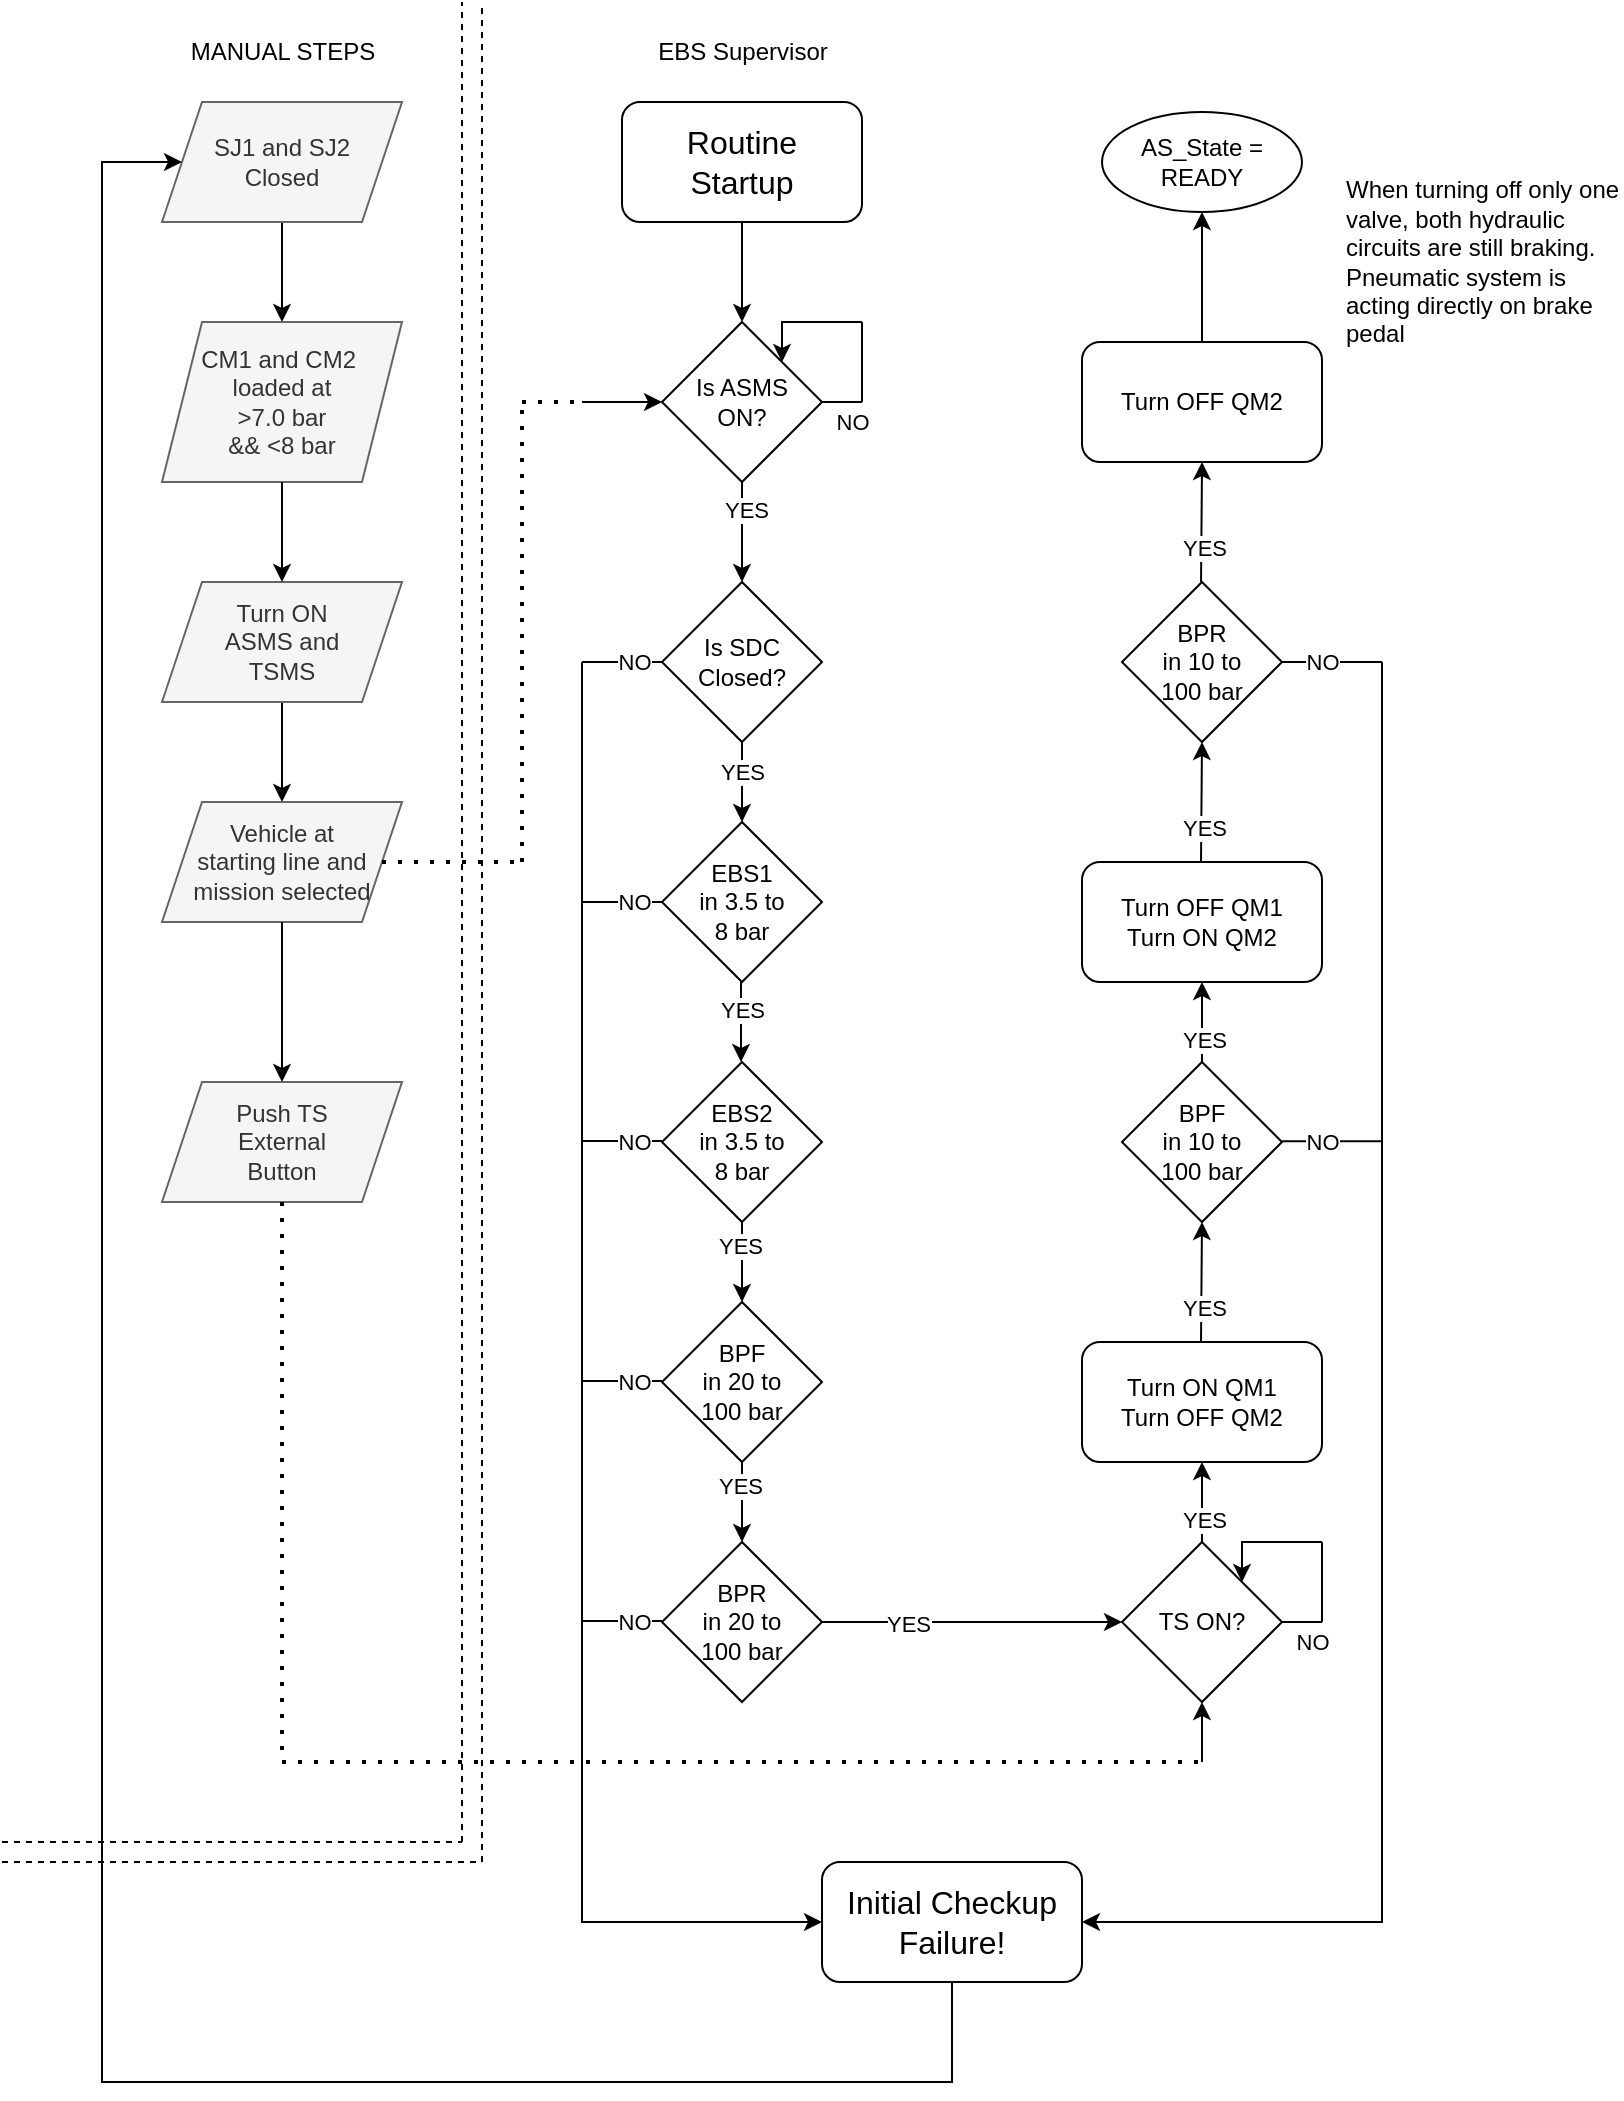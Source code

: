 <mxfile version="21.6.5" type="github">
  <diagram name="Pagina-1" id="ykQzYfRRdoIbYRLLsPhe">
    <mxGraphModel dx="1521" dy="768" grid="1" gridSize="10" guides="1" tooltips="1" connect="1" arrows="1" fold="1" page="1" pageScale="1" pageWidth="827" pageHeight="1169" math="0" shadow="0">
      <root>
        <mxCell id="0" />
        <mxCell id="1" parent="0" />
        <mxCell id="q1HIpzm29ED6KKzPrwwR-1" value="" style="edgeStyle=orthogonalEdgeStyle;rounded=0;orthogonalLoop=1;jettySize=auto;html=1;" edge="1" parent="1" source="q1HIpzm29ED6KKzPrwwR-2" target="q1HIpzm29ED6KKzPrwwR-5">
          <mxGeometry relative="1" as="geometry" />
        </mxCell>
        <mxCell id="q1HIpzm29ED6KKzPrwwR-2" value="SJ1 and SJ2&lt;br&gt;Closed" style="shape=parallelogram;perimeter=parallelogramPerimeter;whiteSpace=wrap;html=1;fixedSize=1;fillColor=#f5f5f5;fontColor=#333333;strokeColor=#666666;" vertex="1" parent="1">
          <mxGeometry x="80" y="50" width="120" height="60" as="geometry" />
        </mxCell>
        <mxCell id="q1HIpzm29ED6KKzPrwwR-3" value="" style="edgeStyle=orthogonalEdgeStyle;rounded=0;orthogonalLoop=1;jettySize=auto;html=1;" edge="1" parent="1" source="q1HIpzm29ED6KKzPrwwR-4" target="q1HIpzm29ED6KKzPrwwR-6">
          <mxGeometry relative="1" as="geometry" />
        </mxCell>
        <mxCell id="q1HIpzm29ED6KKzPrwwR-4" value="Turn ON&lt;br&gt;ASMS and&lt;br&gt;TSMS" style="shape=parallelogram;perimeter=parallelogramPerimeter;whiteSpace=wrap;html=1;fixedSize=1;fillColor=#f5f5f5;fontColor=#333333;strokeColor=#666666;" vertex="1" parent="1">
          <mxGeometry x="80" y="290" width="120" height="60" as="geometry" />
        </mxCell>
        <mxCell id="q1HIpzm29ED6KKzPrwwR-5" value="CM1 and CM2&amp;nbsp;&lt;br&gt;loaded at&lt;br&gt;&amp;gt;7.0 bar&lt;br&gt;&amp;amp;&amp;amp; &amp;lt;8 bar" style="shape=parallelogram;perimeter=parallelogramPerimeter;whiteSpace=wrap;html=1;fixedSize=1;fillColor=#f5f5f5;fontColor=#333333;strokeColor=#666666;" vertex="1" parent="1">
          <mxGeometry x="80" y="160" width="120" height="80" as="geometry" />
        </mxCell>
        <mxCell id="q1HIpzm29ED6KKzPrwwR-6" value="Vehicle at&lt;br style=&quot;border-color: var(--border-color);&quot;&gt;starting line and&lt;br style=&quot;border-color: var(--border-color);&quot;&gt;mission selected" style="shape=parallelogram;perimeter=parallelogramPerimeter;whiteSpace=wrap;html=1;fixedSize=1;fillColor=#f5f5f5;fontColor=#333333;strokeColor=#666666;" vertex="1" parent="1">
          <mxGeometry x="80" y="400" width="120" height="60" as="geometry" />
        </mxCell>
        <mxCell id="q1HIpzm29ED6KKzPrwwR-7" value="" style="endArrow=none;dashed=1;html=1;rounded=0;" edge="1" parent="1">
          <mxGeometry width="50" height="50" relative="1" as="geometry">
            <mxPoint x="240" y="930" as="sourcePoint" />
            <mxPoint x="240" as="targetPoint" />
          </mxGeometry>
        </mxCell>
        <mxCell id="q1HIpzm29ED6KKzPrwwR-8" value="MANUAL STEPS" style="text;html=1;align=center;verticalAlign=middle;resizable=0;points=[];autosize=1;strokeColor=none;fillColor=none;" vertex="1" parent="1">
          <mxGeometry x="80" y="10" width="120" height="30" as="geometry" />
        </mxCell>
        <mxCell id="q1HIpzm29ED6KKzPrwwR-9" value="" style="endArrow=none;dashed=1;html=1;rounded=0;" edge="1" parent="1">
          <mxGeometry width="50" height="50" relative="1" as="geometry">
            <mxPoint x="230" y="920" as="sourcePoint" />
            <mxPoint x="230" as="targetPoint" />
          </mxGeometry>
        </mxCell>
        <mxCell id="q1HIpzm29ED6KKzPrwwR-10" value="" style="endArrow=classic;html=1;rounded=0;exitX=0.5;exitY=1;exitDx=0;exitDy=0;entryX=0.5;entryY=0;entryDx=0;entryDy=0;" edge="1" parent="1" source="q1HIpzm29ED6KKzPrwwR-5" target="q1HIpzm29ED6KKzPrwwR-4">
          <mxGeometry width="50" height="50" relative="1" as="geometry">
            <mxPoint x="230" y="300" as="sourcePoint" />
            <mxPoint x="280" y="250" as="targetPoint" />
          </mxGeometry>
        </mxCell>
        <mxCell id="q1HIpzm29ED6KKzPrwwR-11" value="EBS Supervisor" style="text;html=1;align=center;verticalAlign=middle;resizable=0;points=[];autosize=1;strokeColor=none;fillColor=none;" vertex="1" parent="1">
          <mxGeometry x="315" y="10" width="110" height="30" as="geometry" />
        </mxCell>
        <mxCell id="q1HIpzm29ED6KKzPrwwR-12" value="&lt;font style=&quot;font-size: 16px;&quot;&gt;Routine&lt;br&gt;Startup&lt;/font&gt;" style="rounded=1;whiteSpace=wrap;html=1;" vertex="1" parent="1">
          <mxGeometry x="310" y="50" width="120" height="60" as="geometry" />
        </mxCell>
        <mxCell id="q1HIpzm29ED6KKzPrwwR-13" value="Is ASMS&lt;br&gt;ON?" style="rhombus;whiteSpace=wrap;html=1;" vertex="1" parent="1">
          <mxGeometry x="330" y="160" width="80" height="80" as="geometry" />
        </mxCell>
        <mxCell id="q1HIpzm29ED6KKzPrwwR-14" value="" style="endArrow=classic;html=1;rounded=0;entryX=1;entryY=0;entryDx=0;entryDy=0;" edge="1" parent="1" target="q1HIpzm29ED6KKzPrwwR-13">
          <mxGeometry width="50" height="50" relative="1" as="geometry">
            <mxPoint x="430" y="160" as="sourcePoint" />
            <mxPoint x="270" y="290" as="targetPoint" />
            <Array as="points">
              <mxPoint x="390" y="160" />
            </Array>
          </mxGeometry>
        </mxCell>
        <mxCell id="q1HIpzm29ED6KKzPrwwR-15" value="" style="endArrow=none;html=1;rounded=0;entryX=1;entryY=0.5;entryDx=0;entryDy=0;" edge="1" parent="1" target="q1HIpzm29ED6KKzPrwwR-13">
          <mxGeometry width="50" height="50" relative="1" as="geometry">
            <mxPoint x="430" y="200" as="sourcePoint" />
            <mxPoint x="270" y="290" as="targetPoint" />
          </mxGeometry>
        </mxCell>
        <mxCell id="q1HIpzm29ED6KKzPrwwR-17" value="&lt;font style=&quot;font-size: 11px;&quot;&gt;NO&lt;/font&gt;" style="edgeLabel;html=1;align=center;verticalAlign=middle;resizable=0;points=[];" vertex="1" connectable="0" parent="q1HIpzm29ED6KKzPrwwR-15">
          <mxGeometry x="-0.112" y="4" relative="1" as="geometry">
            <mxPoint x="4" y="6" as="offset" />
          </mxGeometry>
        </mxCell>
        <mxCell id="q1HIpzm29ED6KKzPrwwR-16" value="" style="endArrow=none;html=1;rounded=0;" edge="1" parent="1">
          <mxGeometry width="50" height="50" relative="1" as="geometry">
            <mxPoint x="430" y="200" as="sourcePoint" />
            <mxPoint x="430" y="160" as="targetPoint" />
          </mxGeometry>
        </mxCell>
        <mxCell id="q1HIpzm29ED6KKzPrwwR-18" value="" style="endArrow=classic;html=1;rounded=0;exitX=0.5;exitY=1;exitDx=0;exitDy=0;entryX=0.5;entryY=0;entryDx=0;entryDy=0;" edge="1" parent="1" source="q1HIpzm29ED6KKzPrwwR-12" target="q1HIpzm29ED6KKzPrwwR-13">
          <mxGeometry width="50" height="50" relative="1" as="geometry">
            <mxPoint x="220" y="340" as="sourcePoint" />
            <mxPoint x="270" y="290" as="targetPoint" />
          </mxGeometry>
        </mxCell>
        <mxCell id="q1HIpzm29ED6KKzPrwwR-20" value="" style="endArrow=classic;html=1;rounded=0;entryX=0.5;entryY=0;entryDx=0;entryDy=0;exitX=0.5;exitY=1;exitDx=0;exitDy=0;" edge="1" parent="1" source="q1HIpzm29ED6KKzPrwwR-13">
          <mxGeometry width="50" height="50" relative="1" as="geometry">
            <mxPoint x="220" y="340" as="sourcePoint" />
            <mxPoint x="370" y="290" as="targetPoint" />
          </mxGeometry>
        </mxCell>
        <mxCell id="q1HIpzm29ED6KKzPrwwR-26" value="YES" style="edgeLabel;html=1;align=center;verticalAlign=middle;resizable=0;points=[];" vertex="1" connectable="0" parent="q1HIpzm29ED6KKzPrwwR-20">
          <mxGeometry x="-0.449" y="2" relative="1" as="geometry">
            <mxPoint as="offset" />
          </mxGeometry>
        </mxCell>
        <mxCell id="q1HIpzm29ED6KKzPrwwR-21" value="Is SDC Closed?" style="rhombus;whiteSpace=wrap;html=1;" vertex="1" parent="1">
          <mxGeometry x="330" y="290" width="80" height="80" as="geometry" />
        </mxCell>
        <mxCell id="q1HIpzm29ED6KKzPrwwR-28" value="" style="endArrow=none;dashed=1;html=1;dashPattern=1 3;strokeWidth=2;rounded=0;exitX=1;exitY=0.5;exitDx=0;exitDy=0;" edge="1" parent="1" source="q1HIpzm29ED6KKzPrwwR-6">
          <mxGeometry width="50" height="50" relative="1" as="geometry">
            <mxPoint x="170" y="340" as="sourcePoint" />
            <mxPoint x="260" y="430" as="targetPoint" />
          </mxGeometry>
        </mxCell>
        <mxCell id="q1HIpzm29ED6KKzPrwwR-29" value="" style="endArrow=none;dashed=1;html=1;dashPattern=1 3;strokeWidth=2;rounded=0;" edge="1" parent="1">
          <mxGeometry width="50" height="50" relative="1" as="geometry">
            <mxPoint x="260" y="430" as="sourcePoint" />
            <mxPoint x="260" y="200" as="targetPoint" />
          </mxGeometry>
        </mxCell>
        <mxCell id="q1HIpzm29ED6KKzPrwwR-30" value="" style="endArrow=classic;html=1;rounded=0;entryX=0;entryY=0.5;entryDx=0;entryDy=0;" edge="1" parent="1" target="q1HIpzm29ED6KKzPrwwR-13">
          <mxGeometry width="50" height="50" relative="1" as="geometry">
            <mxPoint x="290" y="200" as="sourcePoint" />
            <mxPoint x="270" y="290" as="targetPoint" />
          </mxGeometry>
        </mxCell>
        <mxCell id="q1HIpzm29ED6KKzPrwwR-32" value="" style="endArrow=none;dashed=1;html=1;dashPattern=1 3;strokeWidth=2;rounded=0;" edge="1" parent="1">
          <mxGeometry width="50" height="50" relative="1" as="geometry">
            <mxPoint x="260" y="200" as="sourcePoint" />
            <mxPoint x="290" y="200" as="targetPoint" />
          </mxGeometry>
        </mxCell>
        <mxCell id="q1HIpzm29ED6KKzPrwwR-33" value="EBS1&lt;br&gt;in 3.5 to&lt;br&gt;8 bar" style="rhombus;whiteSpace=wrap;html=1;" vertex="1" parent="1">
          <mxGeometry x="330" y="410" width="80" height="80" as="geometry" />
        </mxCell>
        <mxCell id="q1HIpzm29ED6KKzPrwwR-34" value="" style="endArrow=classic;html=1;rounded=0;entryX=0.5;entryY=0;entryDx=0;entryDy=0;exitX=0.5;exitY=1;exitDx=0;exitDy=0;" edge="1" parent="1" source="q1HIpzm29ED6KKzPrwwR-21" target="q1HIpzm29ED6KKzPrwwR-33">
          <mxGeometry width="50" height="50" relative="1" as="geometry">
            <mxPoint x="240" y="480" as="sourcePoint" />
            <mxPoint x="290" y="430" as="targetPoint" />
          </mxGeometry>
        </mxCell>
        <mxCell id="q1HIpzm29ED6KKzPrwwR-42" value="YES" style="edgeLabel;html=1;align=center;verticalAlign=middle;resizable=0;points=[];" vertex="1" connectable="0" parent="q1HIpzm29ED6KKzPrwwR-34">
          <mxGeometry x="-0.272" relative="1" as="geometry">
            <mxPoint as="offset" />
          </mxGeometry>
        </mxCell>
        <mxCell id="q1HIpzm29ED6KKzPrwwR-35" value="EBS2&lt;br&gt;in 3.5 to&lt;br&gt;8 bar" style="rhombus;whiteSpace=wrap;html=1;" vertex="1" parent="1">
          <mxGeometry x="330" y="530" width="80" height="80" as="geometry" />
        </mxCell>
        <mxCell id="q1HIpzm29ED6KKzPrwwR-36" value="BPR&lt;br&gt;in 20 to&lt;br&gt;100 bar" style="rhombus;whiteSpace=wrap;html=1;" vertex="1" parent="1">
          <mxGeometry x="330" y="770" width="80" height="80" as="geometry" />
        </mxCell>
        <mxCell id="q1HIpzm29ED6KKzPrwwR-37" value="BPF&lt;br&gt;in 20 to&lt;br&gt;100 bar" style="rhombus;whiteSpace=wrap;html=1;" vertex="1" parent="1">
          <mxGeometry x="330" y="650" width="80" height="80" as="geometry" />
        </mxCell>
        <mxCell id="q1HIpzm29ED6KKzPrwwR-38" value="AS_State = READY" style="ellipse;whiteSpace=wrap;html=1;" vertex="1" parent="1">
          <mxGeometry x="550" y="55" width="100" height="50" as="geometry" />
        </mxCell>
        <mxCell id="q1HIpzm29ED6KKzPrwwR-39" value="" style="endArrow=classic;html=1;rounded=0;entryX=0.5;entryY=0;entryDx=0;entryDy=0;exitX=0.5;exitY=1;exitDx=0;exitDy=0;" edge="1" parent="1">
          <mxGeometry width="50" height="50" relative="1" as="geometry">
            <mxPoint x="369.5" y="490" as="sourcePoint" />
            <mxPoint x="369.5" y="530" as="targetPoint" />
          </mxGeometry>
        </mxCell>
        <mxCell id="q1HIpzm29ED6KKzPrwwR-43" value="YES" style="edgeLabel;html=1;align=center;verticalAlign=middle;resizable=0;points=[];" vertex="1" connectable="0" parent="q1HIpzm29ED6KKzPrwwR-39">
          <mxGeometry x="-0.322" relative="1" as="geometry">
            <mxPoint as="offset" />
          </mxGeometry>
        </mxCell>
        <mxCell id="q1HIpzm29ED6KKzPrwwR-41" value="" style="endArrow=classic;html=1;rounded=0;exitX=0.5;exitY=1;exitDx=0;exitDy=0;entryX=0.5;entryY=0;entryDx=0;entryDy=0;" edge="1" parent="1" source="q1HIpzm29ED6KKzPrwwR-35" target="q1HIpzm29ED6KKzPrwwR-37">
          <mxGeometry width="50" height="50" relative="1" as="geometry">
            <mxPoint x="470" y="320" as="sourcePoint" />
            <mxPoint x="530" y="700" as="targetPoint" />
          </mxGeometry>
        </mxCell>
        <mxCell id="q1HIpzm29ED6KKzPrwwR-45" value="YES" style="edgeLabel;html=1;align=center;verticalAlign=middle;resizable=0;points=[];" vertex="1" connectable="0" parent="q1HIpzm29ED6KKzPrwwR-41">
          <mxGeometry x="-0.428" y="-1" relative="1" as="geometry">
            <mxPoint as="offset" />
          </mxGeometry>
        </mxCell>
        <mxCell id="q1HIpzm29ED6KKzPrwwR-46" value="Push TS&lt;br&gt;External&lt;br&gt;Button" style="shape=parallelogram;perimeter=parallelogramPerimeter;whiteSpace=wrap;html=1;fixedSize=1;fillColor=#f5f5f5;fontColor=#333333;strokeColor=#666666;" vertex="1" parent="1">
          <mxGeometry x="80" y="540" width="120" height="60" as="geometry" />
        </mxCell>
        <mxCell id="q1HIpzm29ED6KKzPrwwR-47" value="TS ON?" style="rhombus;whiteSpace=wrap;html=1;" vertex="1" parent="1">
          <mxGeometry x="560" y="770" width="80" height="80" as="geometry" />
        </mxCell>
        <mxCell id="q1HIpzm29ED6KKzPrwwR-48" value="" style="endArrow=classic;html=1;rounded=0;exitX=0.5;exitY=1;exitDx=0;exitDy=0;entryX=0.5;entryY=0;entryDx=0;entryDy=0;" edge="1" parent="1" source="q1HIpzm29ED6KKzPrwwR-37" target="q1HIpzm29ED6KKzPrwwR-36">
          <mxGeometry width="50" height="50" relative="1" as="geometry">
            <mxPoint x="599.5" y="410" as="sourcePoint" />
            <mxPoint x="599.5" y="370" as="targetPoint" />
          </mxGeometry>
        </mxCell>
        <mxCell id="q1HIpzm29ED6KKzPrwwR-49" value="YES" style="edgeLabel;html=1;align=center;verticalAlign=middle;resizable=0;points=[];" vertex="1" connectable="0" parent="q1HIpzm29ED6KKzPrwwR-48">
          <mxGeometry x="-0.428" y="-1" relative="1" as="geometry">
            <mxPoint as="offset" />
          </mxGeometry>
        </mxCell>
        <mxCell id="q1HIpzm29ED6KKzPrwwR-50" value="" style="endArrow=classic;html=1;rounded=0;entryX=1;entryY=0;entryDx=0;entryDy=0;" edge="1" parent="1">
          <mxGeometry width="50" height="50" relative="1" as="geometry">
            <mxPoint x="660" y="770" as="sourcePoint" />
            <mxPoint x="620" y="790" as="targetPoint" />
            <Array as="points">
              <mxPoint x="620" y="770" />
            </Array>
          </mxGeometry>
        </mxCell>
        <mxCell id="q1HIpzm29ED6KKzPrwwR-51" value="" style="endArrow=none;html=1;rounded=0;entryX=1;entryY=0.5;entryDx=0;entryDy=0;" edge="1" parent="1">
          <mxGeometry width="50" height="50" relative="1" as="geometry">
            <mxPoint x="660" y="810" as="sourcePoint" />
            <mxPoint x="640" y="810" as="targetPoint" />
          </mxGeometry>
        </mxCell>
        <mxCell id="q1HIpzm29ED6KKzPrwwR-52" value="&lt;font style=&quot;font-size: 11px;&quot;&gt;NO&lt;/font&gt;" style="edgeLabel;html=1;align=center;verticalAlign=middle;resizable=0;points=[];" vertex="1" connectable="0" parent="q1HIpzm29ED6KKzPrwwR-51">
          <mxGeometry x="-0.112" y="4" relative="1" as="geometry">
            <mxPoint x="4" y="6" as="offset" />
          </mxGeometry>
        </mxCell>
        <mxCell id="q1HIpzm29ED6KKzPrwwR-53" value="" style="endArrow=none;html=1;rounded=0;" edge="1" parent="1">
          <mxGeometry width="50" height="50" relative="1" as="geometry">
            <mxPoint x="660" y="810" as="sourcePoint" />
            <mxPoint x="660" y="770" as="targetPoint" />
          </mxGeometry>
        </mxCell>
        <mxCell id="q1HIpzm29ED6KKzPrwwR-54" value="" style="endArrow=classic;html=1;rounded=0;exitX=0.5;exitY=1;exitDx=0;exitDy=0;entryX=0.5;entryY=0;entryDx=0;entryDy=0;" edge="1" parent="1" source="q1HIpzm29ED6KKzPrwwR-6" target="q1HIpzm29ED6KKzPrwwR-46">
          <mxGeometry width="50" height="50" relative="1" as="geometry">
            <mxPoint x="180" y="490" as="sourcePoint" />
            <mxPoint x="230" y="440" as="targetPoint" />
          </mxGeometry>
        </mxCell>
        <mxCell id="q1HIpzm29ED6KKzPrwwR-55" value="" style="endArrow=none;dashed=1;html=1;dashPattern=1 3;strokeWidth=2;rounded=0;exitX=0.5;exitY=1;exitDx=0;exitDy=0;" edge="1" parent="1" source="q1HIpzm29ED6KKzPrwwR-46">
          <mxGeometry width="50" height="50" relative="1" as="geometry">
            <mxPoint x="180" y="490" as="sourcePoint" />
            <mxPoint x="140" y="880" as="targetPoint" />
          </mxGeometry>
        </mxCell>
        <mxCell id="q1HIpzm29ED6KKzPrwwR-58" value="" style="endArrow=none;dashed=1;html=1;dashPattern=1 3;strokeWidth=2;rounded=0;" edge="1" parent="1">
          <mxGeometry width="50" height="50" relative="1" as="geometry">
            <mxPoint x="140" y="880" as="sourcePoint" />
            <mxPoint x="600" y="880" as="targetPoint" />
          </mxGeometry>
        </mxCell>
        <mxCell id="q1HIpzm29ED6KKzPrwwR-59" value="" style="endArrow=classic;html=1;rounded=0;entryX=0.5;entryY=1;entryDx=0;entryDy=0;" edge="1" parent="1" target="q1HIpzm29ED6KKzPrwwR-47">
          <mxGeometry width="50" height="50" relative="1" as="geometry">
            <mxPoint x="600" y="880" as="sourcePoint" />
            <mxPoint x="299" y="1040" as="targetPoint" />
            <Array as="points" />
          </mxGeometry>
        </mxCell>
        <mxCell id="q1HIpzm29ED6KKzPrwwR-60" value="" style="endArrow=none;dashed=1;html=1;rounded=0;" edge="1" parent="1">
          <mxGeometry width="50" height="50" relative="1" as="geometry">
            <mxPoint y="920" as="sourcePoint" />
            <mxPoint x="230" y="920" as="targetPoint" />
          </mxGeometry>
        </mxCell>
        <mxCell id="q1HIpzm29ED6KKzPrwwR-61" value="" style="endArrow=none;dashed=1;html=1;rounded=0;" edge="1" parent="1">
          <mxGeometry width="50" height="50" relative="1" as="geometry">
            <mxPoint y="930" as="sourcePoint" />
            <mxPoint x="240" y="930" as="targetPoint" />
          </mxGeometry>
        </mxCell>
        <mxCell id="q1HIpzm29ED6KKzPrwwR-62" value="" style="endArrow=classic;html=1;rounded=0;exitX=1;exitY=0.5;exitDx=0;exitDy=0;entryX=0;entryY=0.5;entryDx=0;entryDy=0;" edge="1" parent="1" source="q1HIpzm29ED6KKzPrwwR-36" target="q1HIpzm29ED6KKzPrwwR-47">
          <mxGeometry width="50" height="50" relative="1" as="geometry">
            <mxPoint x="370" y="850" as="sourcePoint" />
            <mxPoint x="370" y="890" as="targetPoint" />
          </mxGeometry>
        </mxCell>
        <mxCell id="q1HIpzm29ED6KKzPrwwR-63" value="YES" style="edgeLabel;html=1;align=center;verticalAlign=middle;resizable=0;points=[];" vertex="1" connectable="0" parent="q1HIpzm29ED6KKzPrwwR-62">
          <mxGeometry x="-0.428" y="-1" relative="1" as="geometry">
            <mxPoint as="offset" />
          </mxGeometry>
        </mxCell>
        <mxCell id="q1HIpzm29ED6KKzPrwwR-64" value="" style="endArrow=classic;html=1;rounded=0;exitX=0.5;exitY=0;exitDx=0;exitDy=0;" edge="1" parent="1" source="q1HIpzm29ED6KKzPrwwR-47">
          <mxGeometry width="50" height="50" relative="1" as="geometry">
            <mxPoint x="380" y="740" as="sourcePoint" />
            <mxPoint x="600" y="730" as="targetPoint" />
          </mxGeometry>
        </mxCell>
        <mxCell id="q1HIpzm29ED6KKzPrwwR-65" value="YES" style="edgeLabel;html=1;align=center;verticalAlign=middle;resizable=0;points=[];" vertex="1" connectable="0" parent="q1HIpzm29ED6KKzPrwwR-64">
          <mxGeometry x="-0.428" y="-1" relative="1" as="geometry">
            <mxPoint as="offset" />
          </mxGeometry>
        </mxCell>
        <mxCell id="q1HIpzm29ED6KKzPrwwR-67" value="&lt;font style=&quot;font-size: 12px;&quot;&gt;Turn ON QM1&lt;br&gt;Turn OFF QM2&lt;/font&gt;" style="rounded=1;whiteSpace=wrap;html=1;" vertex="1" parent="1">
          <mxGeometry x="540" y="670" width="120" height="60" as="geometry" />
        </mxCell>
        <mxCell id="q1HIpzm29ED6KKzPrwwR-68" value="BPF&lt;br&gt;in 10 to&lt;br&gt;100 bar" style="rhombus;whiteSpace=wrap;html=1;" vertex="1" parent="1">
          <mxGeometry x="560" y="530" width="80" height="80" as="geometry" />
        </mxCell>
        <mxCell id="q1HIpzm29ED6KKzPrwwR-69" value="" style="endArrow=classic;html=1;rounded=0;exitX=0.5;exitY=0;exitDx=0;exitDy=0;entryX=0.5;entryY=1;entryDx=0;entryDy=0;" edge="1" parent="1" target="q1HIpzm29ED6KKzPrwwR-68">
          <mxGeometry width="50" height="50" relative="1" as="geometry">
            <mxPoint x="599.5" y="670" as="sourcePoint" />
            <mxPoint x="599.5" y="630" as="targetPoint" />
          </mxGeometry>
        </mxCell>
        <mxCell id="q1HIpzm29ED6KKzPrwwR-70" value="YES" style="edgeLabel;html=1;align=center;verticalAlign=middle;resizable=0;points=[];" vertex="1" connectable="0" parent="q1HIpzm29ED6KKzPrwwR-69">
          <mxGeometry x="-0.428" y="-1" relative="1" as="geometry">
            <mxPoint as="offset" />
          </mxGeometry>
        </mxCell>
        <mxCell id="q1HIpzm29ED6KKzPrwwR-71" value="" style="endArrow=classic;html=1;rounded=0;exitX=0.5;exitY=0;exitDx=0;exitDy=0;" edge="1" parent="1">
          <mxGeometry width="50" height="50" relative="1" as="geometry">
            <mxPoint x="600" y="530" as="sourcePoint" />
            <mxPoint x="600" y="490" as="targetPoint" />
          </mxGeometry>
        </mxCell>
        <mxCell id="q1HIpzm29ED6KKzPrwwR-72" value="YES" style="edgeLabel;html=1;align=center;verticalAlign=middle;resizable=0;points=[];" vertex="1" connectable="0" parent="q1HIpzm29ED6KKzPrwwR-71">
          <mxGeometry x="-0.428" y="-1" relative="1" as="geometry">
            <mxPoint as="offset" />
          </mxGeometry>
        </mxCell>
        <mxCell id="q1HIpzm29ED6KKzPrwwR-73" value="&lt;font style=&quot;font-size: 12px;&quot;&gt;Turn OFF QM1&lt;br&gt;Turn ON QM2&lt;/font&gt;" style="rounded=1;whiteSpace=wrap;html=1;" vertex="1" parent="1">
          <mxGeometry x="540" y="430" width="120" height="60" as="geometry" />
        </mxCell>
        <mxCell id="q1HIpzm29ED6KKzPrwwR-74" value="BPR&lt;br&gt;in 10 to&lt;br&gt;100 bar" style="rhombus;whiteSpace=wrap;html=1;" vertex="1" parent="1">
          <mxGeometry x="560" y="290" width="80" height="80" as="geometry" />
        </mxCell>
        <mxCell id="q1HIpzm29ED6KKzPrwwR-75" value="" style="endArrow=classic;html=1;rounded=0;exitX=0.5;exitY=0;exitDx=0;exitDy=0;entryX=0.5;entryY=1;entryDx=0;entryDy=0;" edge="1" parent="1" target="q1HIpzm29ED6KKzPrwwR-74">
          <mxGeometry width="50" height="50" relative="1" as="geometry">
            <mxPoint x="599.5" y="430" as="sourcePoint" />
            <mxPoint x="599.5" y="390" as="targetPoint" />
          </mxGeometry>
        </mxCell>
        <mxCell id="q1HIpzm29ED6KKzPrwwR-76" value="YES" style="edgeLabel;html=1;align=center;verticalAlign=middle;resizable=0;points=[];" vertex="1" connectable="0" parent="q1HIpzm29ED6KKzPrwwR-75">
          <mxGeometry x="-0.428" y="-1" relative="1" as="geometry">
            <mxPoint as="offset" />
          </mxGeometry>
        </mxCell>
        <mxCell id="q1HIpzm29ED6KKzPrwwR-77" value="&lt;font style=&quot;font-size: 12px;&quot;&gt;Turn OFF QM2&lt;br&gt;&lt;/font&gt;" style="rounded=1;whiteSpace=wrap;html=1;" vertex="1" parent="1">
          <mxGeometry x="540" y="170" width="120" height="60" as="geometry" />
        </mxCell>
        <mxCell id="q1HIpzm29ED6KKzPrwwR-78" value="" style="endArrow=classic;html=1;rounded=0;exitX=0.5;exitY=0;exitDx=0;exitDy=0;entryX=0.5;entryY=1;entryDx=0;entryDy=0;" edge="1" parent="1">
          <mxGeometry width="50" height="50" relative="1" as="geometry">
            <mxPoint x="599.52" y="290" as="sourcePoint" />
            <mxPoint x="600.02" y="230" as="targetPoint" />
          </mxGeometry>
        </mxCell>
        <mxCell id="q1HIpzm29ED6KKzPrwwR-79" value="YES" style="edgeLabel;html=1;align=center;verticalAlign=middle;resizable=0;points=[];" vertex="1" connectable="0" parent="q1HIpzm29ED6KKzPrwwR-78">
          <mxGeometry x="-0.428" y="-1" relative="1" as="geometry">
            <mxPoint as="offset" />
          </mxGeometry>
        </mxCell>
        <mxCell id="q1HIpzm29ED6KKzPrwwR-80" value="" style="endArrow=classic;html=1;rounded=0;entryX=0.5;entryY=1;entryDx=0;entryDy=0;exitX=0.5;exitY=0;exitDx=0;exitDy=0;" edge="1" parent="1" source="q1HIpzm29ED6KKzPrwwR-77" target="q1HIpzm29ED6KKzPrwwR-38">
          <mxGeometry width="50" height="50" relative="1" as="geometry">
            <mxPoint x="500" y="360" as="sourcePoint" />
            <mxPoint x="550" y="310" as="targetPoint" />
          </mxGeometry>
        </mxCell>
        <mxCell id="q1HIpzm29ED6KKzPrwwR-81" value="&lt;div style=&quot;&quot;&gt;&lt;span style=&quot;background-color: initial;&quot;&gt;When turning off only one valve, both hydraulic circuits are still braking.&lt;/span&gt;&lt;/div&gt;&lt;div style=&quot;&quot;&gt;&lt;span style=&quot;background-color: initial;&quot;&gt;Pneumatic system is acting directly on brake pedal&lt;/span&gt;&lt;/div&gt;" style="text;html=1;strokeColor=none;fillColor=none;align=left;verticalAlign=middle;whiteSpace=wrap;rounded=0;" vertex="1" parent="1">
          <mxGeometry x="670" y="80" width="140" height="100" as="geometry" />
        </mxCell>
        <mxCell id="q1HIpzm29ED6KKzPrwwR-82" value="" style="endArrow=none;html=1;rounded=0;entryX=0;entryY=0.5;entryDx=0;entryDy=0;" edge="1" parent="1" target="q1HIpzm29ED6KKzPrwwR-21">
          <mxGeometry width="50" height="50" relative="1" as="geometry">
            <mxPoint x="290" y="330" as="sourcePoint" />
            <mxPoint x="660" y="480" as="targetPoint" />
          </mxGeometry>
        </mxCell>
        <mxCell id="q1HIpzm29ED6KKzPrwwR-96" value="NO" style="edgeLabel;html=1;align=center;verticalAlign=middle;resizable=0;points=[];" vertex="1" connectable="0" parent="q1HIpzm29ED6KKzPrwwR-82">
          <mxGeometry x="0.128" y="-5" relative="1" as="geometry">
            <mxPoint x="3" y="-5" as="offset" />
          </mxGeometry>
        </mxCell>
        <mxCell id="q1HIpzm29ED6KKzPrwwR-83" value="" style="endArrow=classic;html=1;rounded=0;entryX=0;entryY=0.5;entryDx=0;entryDy=0;" edge="1" parent="1" target="q1HIpzm29ED6KKzPrwwR-84">
          <mxGeometry width="50" height="50" relative="1" as="geometry">
            <mxPoint x="290" y="330" as="sourcePoint" />
            <mxPoint x="370" y="960" as="targetPoint" />
            <Array as="points">
              <mxPoint x="290" y="960" />
            </Array>
          </mxGeometry>
        </mxCell>
        <mxCell id="q1HIpzm29ED6KKzPrwwR-84" value="&lt;font style=&quot;font-size: 16px;&quot;&gt;Initial Checkup&lt;br&gt;Failure!&lt;/font&gt;" style="rounded=1;whiteSpace=wrap;html=1;" vertex="1" parent="1">
          <mxGeometry x="410" y="930" width="130" height="60" as="geometry" />
        </mxCell>
        <mxCell id="q1HIpzm29ED6KKzPrwwR-86" value="" style="endArrow=none;html=1;rounded=0;entryX=0;entryY=0.5;entryDx=0;entryDy=0;" edge="1" parent="1" target="q1HIpzm29ED6KKzPrwwR-33">
          <mxGeometry width="50" height="50" relative="1" as="geometry">
            <mxPoint x="290" y="450" as="sourcePoint" />
            <mxPoint x="640" y="550" as="targetPoint" />
          </mxGeometry>
        </mxCell>
        <mxCell id="q1HIpzm29ED6KKzPrwwR-95" value="NO" style="edgeLabel;html=1;align=center;verticalAlign=middle;resizable=0;points=[];" vertex="1" connectable="0" parent="q1HIpzm29ED6KKzPrwwR-86">
          <mxGeometry x="0.128" y="-3" relative="1" as="geometry">
            <mxPoint x="3" y="-3" as="offset" />
          </mxGeometry>
        </mxCell>
        <mxCell id="q1HIpzm29ED6KKzPrwwR-97" value="" style="endArrow=none;html=1;rounded=0;entryX=0;entryY=0.5;entryDx=0;entryDy=0;" edge="1" parent="1">
          <mxGeometry width="50" height="50" relative="1" as="geometry">
            <mxPoint x="290" y="569.47" as="sourcePoint" />
            <mxPoint x="330" y="569.47" as="targetPoint" />
          </mxGeometry>
        </mxCell>
        <mxCell id="q1HIpzm29ED6KKzPrwwR-98" value="NO" style="edgeLabel;html=1;align=center;verticalAlign=middle;resizable=0;points=[];" vertex="1" connectable="0" parent="q1HIpzm29ED6KKzPrwwR-97">
          <mxGeometry x="0.128" y="-3" relative="1" as="geometry">
            <mxPoint x="3" y="-3" as="offset" />
          </mxGeometry>
        </mxCell>
        <mxCell id="q1HIpzm29ED6KKzPrwwR-99" value="" style="endArrow=none;html=1;rounded=0;entryX=0;entryY=0.5;entryDx=0;entryDy=0;" edge="1" parent="1">
          <mxGeometry width="50" height="50" relative="1" as="geometry">
            <mxPoint x="290" y="689.47" as="sourcePoint" />
            <mxPoint x="330" y="689.47" as="targetPoint" />
          </mxGeometry>
        </mxCell>
        <mxCell id="q1HIpzm29ED6KKzPrwwR-100" value="NO" style="edgeLabel;html=1;align=center;verticalAlign=middle;resizable=0;points=[];" vertex="1" connectable="0" parent="q1HIpzm29ED6KKzPrwwR-99">
          <mxGeometry x="0.128" y="-3" relative="1" as="geometry">
            <mxPoint x="3" y="-3" as="offset" />
          </mxGeometry>
        </mxCell>
        <mxCell id="q1HIpzm29ED6KKzPrwwR-101" value="" style="endArrow=none;html=1;rounded=0;entryX=0;entryY=0.5;entryDx=0;entryDy=0;" edge="1" parent="1">
          <mxGeometry width="50" height="50" relative="1" as="geometry">
            <mxPoint x="290" y="809.47" as="sourcePoint" />
            <mxPoint x="330" y="809.47" as="targetPoint" />
          </mxGeometry>
        </mxCell>
        <mxCell id="q1HIpzm29ED6KKzPrwwR-102" value="NO" style="edgeLabel;html=1;align=center;verticalAlign=middle;resizable=0;points=[];" vertex="1" connectable="0" parent="q1HIpzm29ED6KKzPrwwR-101">
          <mxGeometry x="0.128" y="-3" relative="1" as="geometry">
            <mxPoint x="3" y="-3" as="offset" />
          </mxGeometry>
        </mxCell>
        <mxCell id="q1HIpzm29ED6KKzPrwwR-103" value="" style="endArrow=none;html=1;rounded=0;entryX=1;entryY=0.5;entryDx=0;entryDy=0;" edge="1" parent="1" target="q1HIpzm29ED6KKzPrwwR-74">
          <mxGeometry width="50" height="50" relative="1" as="geometry">
            <mxPoint x="690" y="330" as="sourcePoint" />
            <mxPoint x="530" y="380" as="targetPoint" />
          </mxGeometry>
        </mxCell>
        <mxCell id="q1HIpzm29ED6KKzPrwwR-104" value="NO" style="edgeLabel;html=1;align=center;verticalAlign=middle;resizable=0;points=[];" vertex="1" connectable="0" parent="q1HIpzm29ED6KKzPrwwR-103">
          <mxGeometry x="0.607" y="1" relative="1" as="geometry">
            <mxPoint x="10" y="-1" as="offset" />
          </mxGeometry>
        </mxCell>
        <mxCell id="q1HIpzm29ED6KKzPrwwR-105" value="" style="endArrow=none;html=1;rounded=0;entryX=1;entryY=0.5;entryDx=0;entryDy=0;" edge="1" parent="1">
          <mxGeometry width="50" height="50" relative="1" as="geometry">
            <mxPoint x="690" y="569.66" as="sourcePoint" />
            <mxPoint x="640" y="569.66" as="targetPoint" />
          </mxGeometry>
        </mxCell>
        <mxCell id="q1HIpzm29ED6KKzPrwwR-106" value="NO" style="edgeLabel;html=1;align=center;verticalAlign=middle;resizable=0;points=[];" vertex="1" connectable="0" parent="q1HIpzm29ED6KKzPrwwR-105">
          <mxGeometry x="0.607" y="1" relative="1" as="geometry">
            <mxPoint x="10" y="-1" as="offset" />
          </mxGeometry>
        </mxCell>
        <mxCell id="q1HIpzm29ED6KKzPrwwR-109" value="" style="endArrow=classic;html=1;rounded=0;entryX=1;entryY=0.5;entryDx=0;entryDy=0;" edge="1" parent="1" target="q1HIpzm29ED6KKzPrwwR-84">
          <mxGeometry width="50" height="50" relative="1" as="geometry">
            <mxPoint x="690" y="330" as="sourcePoint" />
            <mxPoint x="690" y="870" as="targetPoint" />
            <Array as="points">
              <mxPoint x="690" y="960" />
            </Array>
          </mxGeometry>
        </mxCell>
        <mxCell id="q1HIpzm29ED6KKzPrwwR-110" value="" style="endArrow=classic;html=1;rounded=0;exitX=0.5;exitY=1;exitDx=0;exitDy=0;entryX=0;entryY=0.5;entryDx=0;entryDy=0;" edge="1" parent="1" source="q1HIpzm29ED6KKzPrwwR-84" target="q1HIpzm29ED6KKzPrwwR-2">
          <mxGeometry width="50" height="50" relative="1" as="geometry">
            <mxPoint x="380" y="790" as="sourcePoint" />
            <mxPoint x="40" y="80" as="targetPoint" />
            <Array as="points">
              <mxPoint x="475" y="1040" />
              <mxPoint x="50" y="1040" />
              <mxPoint x="50" y="80" />
            </Array>
          </mxGeometry>
        </mxCell>
      </root>
    </mxGraphModel>
  </diagram>
</mxfile>
